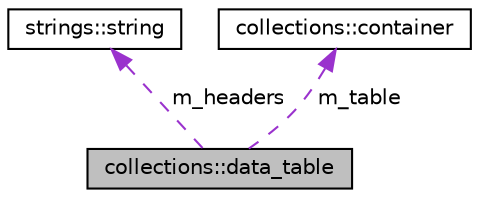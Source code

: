 digraph "collections::data_table"
{
 // LATEX_PDF_SIZE
  edge [fontname="Helvetica",fontsize="10",labelfontname="Helvetica",labelfontsize="10"];
  node [fontname="Helvetica",fontsize="10",shape=record];
  Node1 [label="collections::data_table",height=0.2,width=0.4,color="black", fillcolor="grey75", style="filled", fontcolor="black",tooltip="Defines a table convenient for storing mixed-type data."];
  Node2 -> Node1 [dir="back",color="darkorchid3",fontsize="10",style="dashed",label=" m_headers" ,fontname="Helvetica"];
  Node2 [label="strings::string",height=0.2,width=0.4,color="black", fillcolor="white", style="filled",URL="$structstrings_1_1string.html",tooltip="Defines a string type."];
  Node3 -> Node1 [dir="back",color="darkorchid3",fontsize="10",style="dashed",label=" m_table" ,fontname="Helvetica"];
  Node3 [label="collections::container",height=0.2,width=0.4,color="black", fillcolor="white", style="filled",URL="$structcollections_1_1container.html",tooltip="A container type allowing storage of any Fortran type."];
}
